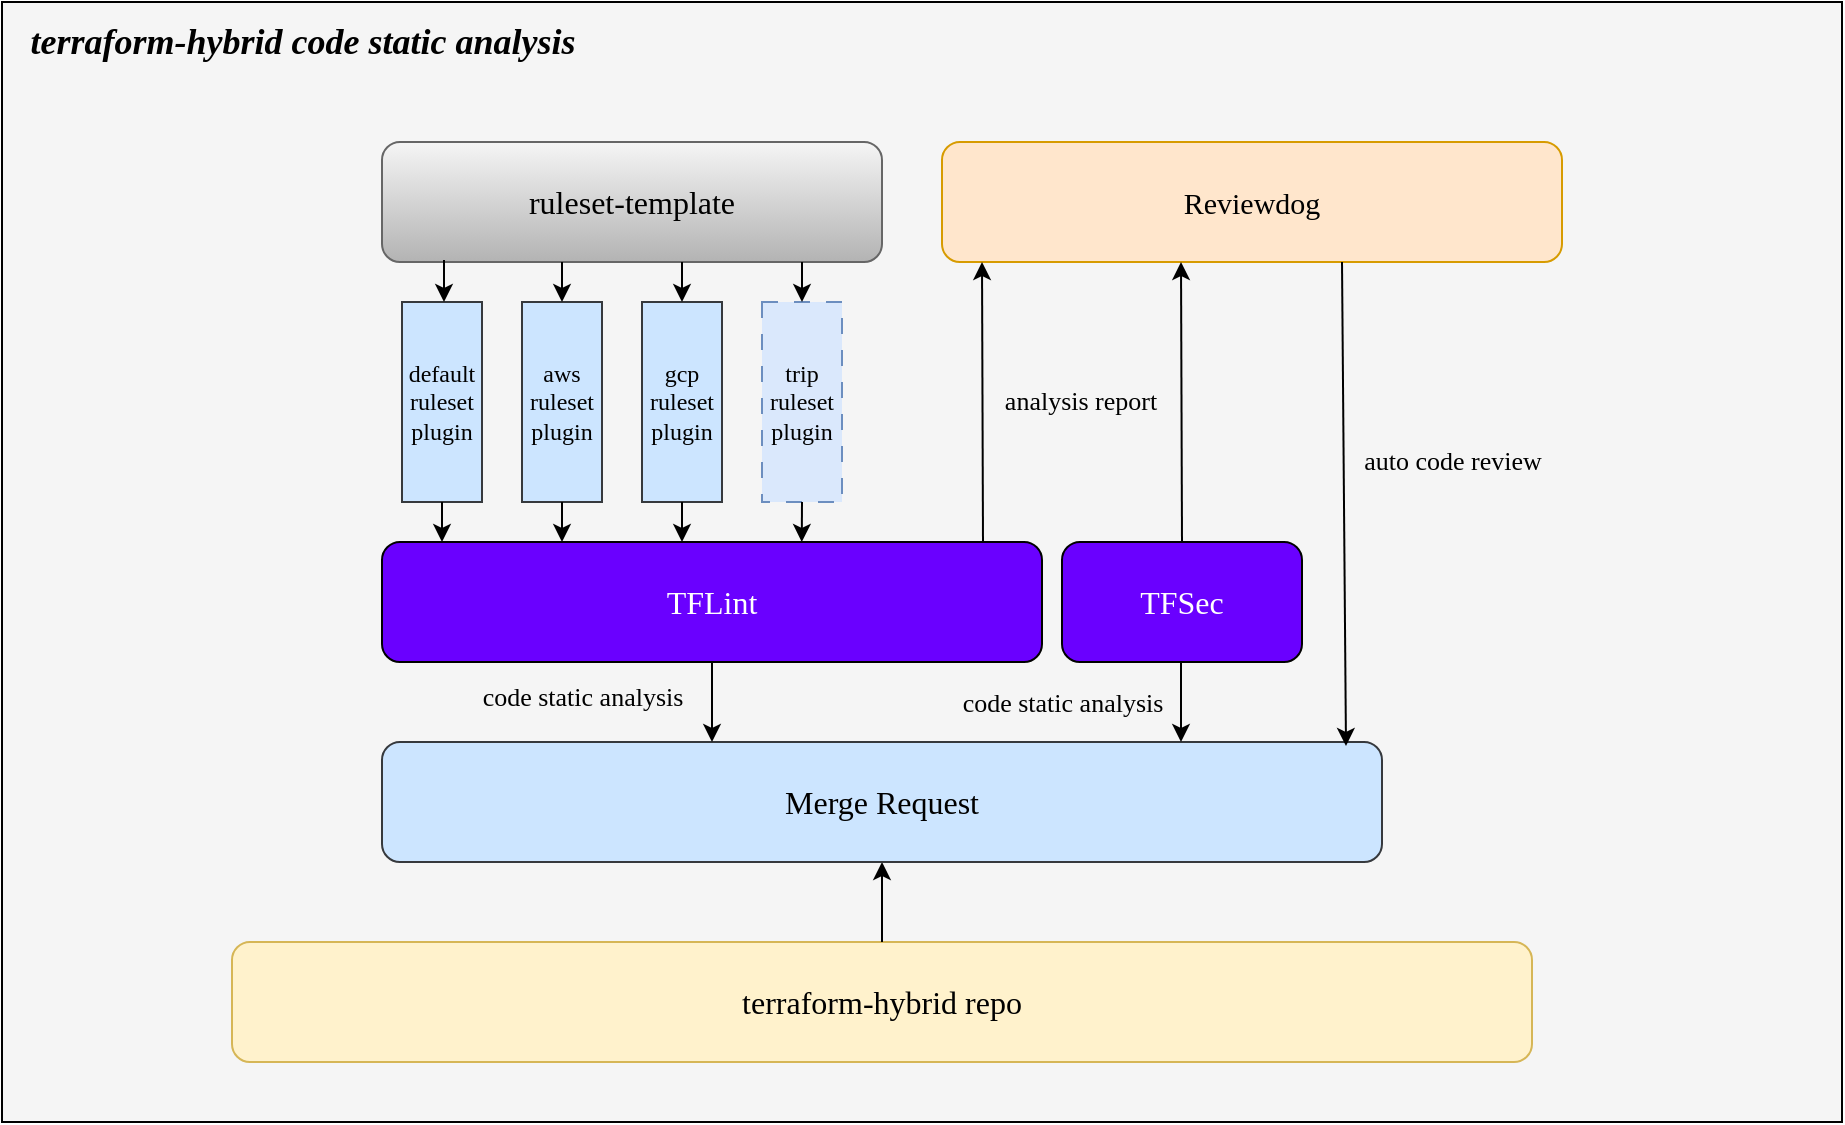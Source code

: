 <mxfile version="21.5.0" type="github">
  <diagram name="Page-1" id="4pALGEZyvohJSKsw4dnC">
    <mxGraphModel dx="1434" dy="802" grid="1" gridSize="10" guides="1" tooltips="1" connect="1" arrows="1" fold="1" page="1" pageScale="1" pageWidth="850" pageHeight="1100" math="0" shadow="0">
      <root>
        <mxCell id="0" />
        <mxCell id="1" parent="0" />
        <mxCell id="Thpc2CHAted3FsyBnGEa-1" value="" style="rounded=0;whiteSpace=wrap;html=1;fillColor=#f5f5f5;fontColor=#333333;strokeColor=#000000;gradientColor=none;glass=0;shadow=0;fontFamily=Times New Roman;" parent="1" vertex="1">
          <mxGeometry x="160" y="120" width="920" height="560" as="geometry" />
        </mxCell>
        <mxCell id="Thpc2CHAted3FsyBnGEa-2" value="&lt;font style=&quot;font-size: 16px;&quot;&gt;terraform-hybrid repo&lt;/font&gt;" style="rounded=1;whiteSpace=wrap;html=1;fillColor=#fff2cc;strokeColor=#d6b656;shadow=0;fontFamily=Times New Roman;" parent="1" vertex="1">
          <mxGeometry x="275" y="590" width="650" height="60" as="geometry" />
        </mxCell>
        <mxCell id="Thpc2CHAted3FsyBnGEa-3" value="" style="endArrow=classic;html=1;rounded=0;exitX=0.5;exitY=0;exitDx=0;exitDy=0;entryX=0.5;entryY=1;entryDx=0;entryDy=0;fontFamily=Times New Roman;" parent="1" edge="1">
          <mxGeometry width="50" height="50" relative="1" as="geometry">
            <mxPoint x="600" y="590" as="sourcePoint" />
            <mxPoint x="600" y="550" as="targetPoint" />
          </mxGeometry>
        </mxCell>
        <mxCell id="Thpc2CHAted3FsyBnGEa-4" value="&lt;font style=&quot;font-size: 16px;&quot;&gt;Merge Request&lt;/font&gt;" style="rounded=1;whiteSpace=wrap;html=1;fillColor=#cce5ff;strokeColor=#36393d;fontFamily=Times New Roman;" parent="1" vertex="1">
          <mxGeometry x="350" y="490" width="500" height="60" as="geometry" />
        </mxCell>
        <mxCell id="Thpc2CHAted3FsyBnGEa-5" value="&lt;font style=&quot;font-size: 16px;&quot;&gt;TFLint&lt;/font&gt;" style="rounded=1;whiteSpace=wrap;html=1;fillColor=#6a00ff;fontColor=#ffffff;strokeColor=#000000;gradientColor=none;fontFamily=Times New Roman;" parent="1" vertex="1">
          <mxGeometry x="350" y="390" width="330" height="60" as="geometry" />
        </mxCell>
        <mxCell id="Thpc2CHAted3FsyBnGEa-6" value="" style="endArrow=classic;html=1;rounded=0;exitX=0.5;exitY=1;exitDx=0;exitDy=0;fontFamily=Times New Roman;" parent="1" edge="1">
          <mxGeometry width="50" height="50" relative="1" as="geometry">
            <mxPoint x="515" y="450" as="sourcePoint" />
            <mxPoint x="515" y="490" as="targetPoint" />
          </mxGeometry>
        </mxCell>
        <mxCell id="Thpc2CHAted3FsyBnGEa-7" value="code static analysis" style="edgeLabel;html=1;align=center;verticalAlign=middle;resizable=0;points=[];labelBackgroundColor=none;fontSize=13;fontFamily=Times New Roman;" parent="Thpc2CHAted3FsyBnGEa-6" vertex="1" connectable="0">
          <mxGeometry x="-0.161" y="3" relative="1" as="geometry">
            <mxPoint x="-68" as="offset" />
          </mxGeometry>
        </mxCell>
        <mxCell id="Thpc2CHAted3FsyBnGEa-8" value="&lt;font style=&quot;font-size: 15px;&quot;&gt;Reviewdog&lt;/font&gt;" style="rounded=1;whiteSpace=wrap;html=1;fillColor=#ffe6cc;strokeColor=#d79b00;fontFamily=Times New Roman;" parent="1" vertex="1">
          <mxGeometry x="630" y="190" width="310" height="60" as="geometry" />
        </mxCell>
        <mxCell id="Thpc2CHAted3FsyBnGEa-9" value="" style="endArrow=classic;html=1;rounded=0;exitX=0.5;exitY=1;exitDx=0;exitDy=0;entryX=0.734;entryY=0.039;entryDx=0;entryDy=0;entryPerimeter=0;fontFamily=Times New Roman;" parent="1" edge="1">
          <mxGeometry width="50" height="50" relative="1" as="geometry">
            <mxPoint x="830" y="250" as="sourcePoint" />
            <mxPoint x="832" y="492" as="targetPoint" />
          </mxGeometry>
        </mxCell>
        <mxCell id="Thpc2CHAted3FsyBnGEa-10" value="auto code review" style="edgeLabel;html=1;align=center;verticalAlign=middle;resizable=0;points=[];fontSize=13;labelBackgroundColor=none;fontFamily=Times New Roman;" parent="Thpc2CHAted3FsyBnGEa-9" vertex="1" connectable="0">
          <mxGeometry x="-0.183" y="-1" relative="1" as="geometry">
            <mxPoint x="55" as="offset" />
          </mxGeometry>
        </mxCell>
        <mxCell id="Thpc2CHAted3FsyBnGEa-11" value="" style="endArrow=classic;html=1;rounded=0;entryX=0.129;entryY=0.983;entryDx=0;entryDy=0;entryPerimeter=0;exitX=0.5;exitY=0;exitDx=0;exitDy=0;fontFamily=Times New Roman;" parent="1" source="Thpc2CHAted3FsyBnGEa-27" edge="1">
          <mxGeometry width="50" height="50" relative="1" as="geometry">
            <mxPoint x="749.5" y="391" as="sourcePoint" />
            <mxPoint x="749.5" y="250" as="targetPoint" />
          </mxGeometry>
        </mxCell>
        <mxCell id="Thpc2CHAted3FsyBnGEa-12" value="&lt;span style=&quot;font-size: 16px;&quot;&gt;ruleset-template&lt;/span&gt;" style="rounded=1;whiteSpace=wrap;html=1;fillColor=#f5f5f5;strokeColor=#666666;gradientColor=#b3b3b3;fontFamily=Times New Roman;" parent="1" vertex="1">
          <mxGeometry x="350" y="190" width="250" height="60" as="geometry" />
        </mxCell>
        <mxCell id="Thpc2CHAted3FsyBnGEa-13" value="&lt;font style=&quot;font-size: 13px;&quot;&gt;analysis report&lt;/font&gt;" style="edgeLabel;html=1;align=center;verticalAlign=middle;resizable=0;points=[];labelBackgroundColor=none;fontSize=13;fontFamily=Times New Roman;" parent="1" vertex="1" connectable="0">
          <mxGeometry x="535" y="309.997" as="geometry">
            <mxPoint x="164" y="9" as="offset" />
          </mxGeometry>
        </mxCell>
        <mxCell id="Thpc2CHAted3FsyBnGEa-14" value="gcp&lt;br&gt;ruleset&lt;br&gt;plugin" style="rounded=0;whiteSpace=wrap;html=1;fillColor=#cce5ff;strokeColor=#36393d;fontFamily=Times New Roman;" parent="1" vertex="1">
          <mxGeometry x="480" y="270" width="40" height="100" as="geometry" />
        </mxCell>
        <mxCell id="Thpc2CHAted3FsyBnGEa-15" value="aws&lt;br&gt;ruleset&lt;br&gt;plugin" style="rounded=0;whiteSpace=wrap;html=1;fillColor=#cce5ff;strokeColor=#36393d;fontFamily=Times New Roman;" parent="1" vertex="1">
          <mxGeometry x="420" y="270" width="40" height="100" as="geometry" />
        </mxCell>
        <mxCell id="Thpc2CHAted3FsyBnGEa-16" value="default&lt;br&gt;ruleset&lt;br&gt;plugin" style="rounded=0;whiteSpace=wrap;html=1;fillColor=#cce5ff;strokeColor=#36393d;fontFamily=Times New Roman;" parent="1" vertex="1">
          <mxGeometry x="360" y="270" width="40" height="100" as="geometry" />
        </mxCell>
        <mxCell id="Thpc2CHAted3FsyBnGEa-17" value="" style="endArrow=classic;html=1;rounded=0;entryX=0.5;entryY=0;entryDx=0;entryDy=0;fontFamily=Times New Roman;" parent="1" edge="1">
          <mxGeometry width="50" height="50" relative="1" as="geometry">
            <mxPoint x="500" y="250" as="sourcePoint" />
            <mxPoint x="500" y="270" as="targetPoint" />
          </mxGeometry>
        </mxCell>
        <mxCell id="Thpc2CHAted3FsyBnGEa-18" value="" style="endArrow=classic;html=1;rounded=0;entryX=0.5;entryY=0;entryDx=0;entryDy=0;fontFamily=Times New Roman;" parent="1" edge="1">
          <mxGeometry width="50" height="50" relative="1" as="geometry">
            <mxPoint x="440" y="250" as="sourcePoint" />
            <mxPoint x="440" y="270" as="targetPoint" />
          </mxGeometry>
        </mxCell>
        <mxCell id="Thpc2CHAted3FsyBnGEa-19" value="" style="endArrow=classic;html=1;rounded=0;exitX=0.165;exitY=0.983;exitDx=0;exitDy=0;exitPerimeter=0;fontFamily=Times New Roman;" parent="1" edge="1">
          <mxGeometry width="50" height="50" relative="1" as="geometry">
            <mxPoint x="381" y="249" as="sourcePoint" />
            <mxPoint x="381" y="270" as="targetPoint" />
          </mxGeometry>
        </mxCell>
        <mxCell id="Thpc2CHAted3FsyBnGEa-20" value="" style="endArrow=classic;html=1;rounded=0;exitX=0.5;exitY=1;exitDx=0;exitDy=0;entryX=0.455;entryY=0;entryDx=0;entryDy=0;entryPerimeter=0;fontFamily=Times New Roman;" parent="1" edge="1">
          <mxGeometry width="50" height="50" relative="1" as="geometry">
            <mxPoint x="500" y="370" as="sourcePoint" />
            <mxPoint x="500" y="390" as="targetPoint" />
          </mxGeometry>
        </mxCell>
        <mxCell id="Thpc2CHAted3FsyBnGEa-21" value="" style="endArrow=classic;html=1;rounded=0;exitX=0.5;exitY=1;exitDx=0;exitDy=0;entryX=0.274;entryY=0.002;entryDx=0;entryDy=0;entryPerimeter=0;fontFamily=Times New Roman;" parent="1" edge="1">
          <mxGeometry width="50" height="50" relative="1" as="geometry">
            <mxPoint x="440" y="370" as="sourcePoint" />
            <mxPoint x="440" y="390" as="targetPoint" />
          </mxGeometry>
        </mxCell>
        <mxCell id="Thpc2CHAted3FsyBnGEa-22" value="" style="endArrow=classic;html=1;rounded=0;exitX=0.5;exitY=1;exitDx=0;exitDy=0;fontFamily=Times New Roman;" parent="1" edge="1">
          <mxGeometry width="50" height="50" relative="1" as="geometry">
            <mxPoint x="380" y="370" as="sourcePoint" />
            <mxPoint x="380" y="390" as="targetPoint" />
          </mxGeometry>
        </mxCell>
        <mxCell id="Thpc2CHAted3FsyBnGEa-23" value="trip&lt;br&gt;ruleset&lt;br&gt;plugin" style="rounded=0;whiteSpace=wrap;html=1;fillColor=#dae8fc;strokeColor=#6c8ebf;dashed=1;dashPattern=8 8;fontFamily=Times New Roman;" parent="1" vertex="1">
          <mxGeometry x="540" y="270" width="40" height="100" as="geometry" />
        </mxCell>
        <mxCell id="Thpc2CHAted3FsyBnGEa-25" value="" style="endArrow=classic;html=1;rounded=0;entryX=0.5;entryY=0;entryDx=0;entryDy=0;fontFamily=Times New Roman;" parent="1" target="Thpc2CHAted3FsyBnGEa-23" edge="1">
          <mxGeometry width="50" height="50" relative="1" as="geometry">
            <mxPoint x="560" y="250" as="sourcePoint" />
            <mxPoint x="510" y="280" as="targetPoint" />
          </mxGeometry>
        </mxCell>
        <mxCell id="Thpc2CHAted3FsyBnGEa-26" value="" style="endArrow=classic;html=1;rounded=0;entryX=0.636;entryY=0;entryDx=0;entryDy=0;exitX=0.5;exitY=1;exitDx=0;exitDy=0;entryPerimeter=0;fontFamily=Times New Roman;" parent="1" source="Thpc2CHAted3FsyBnGEa-23" target="Thpc2CHAted3FsyBnGEa-5" edge="1">
          <mxGeometry width="50" height="50" relative="1" as="geometry">
            <mxPoint x="570" y="260" as="sourcePoint" />
            <mxPoint x="570" y="280" as="targetPoint" />
          </mxGeometry>
        </mxCell>
        <mxCell id="Thpc2CHAted3FsyBnGEa-27" value="&lt;font style=&quot;font-size: 16px;&quot;&gt;TFSec&lt;/font&gt;" style="rounded=1;whiteSpace=wrap;html=1;fillColor=#6a00ff;fontColor=#ffffff;strokeColor=#000000;gradientColor=none;fontFamily=Times New Roman;" parent="1" vertex="1">
          <mxGeometry x="690" y="390" width="120" height="60" as="geometry" />
        </mxCell>
        <mxCell id="Thpc2CHAted3FsyBnGEa-28" value="code static analysis" style="edgeLabel;html=1;align=center;verticalAlign=middle;resizable=0;points=[];labelBackgroundColor=none;fontSize=13;fontFamily=Times New Roman;" parent="1" vertex="1" connectable="0">
          <mxGeometry x="690" y="470" as="geometry" />
        </mxCell>
        <mxCell id="Thpc2CHAted3FsyBnGEa-29" value="" style="endArrow=classic;html=1;rounded=0;exitX=0.5;exitY=1;exitDx=0;exitDy=0;fontFamily=Times New Roman;" parent="1" edge="1">
          <mxGeometry width="50" height="50" relative="1" as="geometry">
            <mxPoint x="749.5" y="450" as="sourcePoint" />
            <mxPoint x="749.5" y="490" as="targetPoint" />
          </mxGeometry>
        </mxCell>
        <mxCell id="Thpc2CHAted3FsyBnGEa-31" value="" style="endArrow=classic;html=1;rounded=0;entryX=0.129;entryY=0.983;entryDx=0;entryDy=0;entryPerimeter=0;exitX=0.5;exitY=0;exitDx=0;exitDy=0;fontFamily=Times New Roman;" parent="1" edge="1">
          <mxGeometry width="50" height="50" relative="1" as="geometry">
            <mxPoint x="650.5" y="390" as="sourcePoint" />
            <mxPoint x="650" y="250" as="targetPoint" />
          </mxGeometry>
        </mxCell>
        <mxCell id="Thpc2CHAted3FsyBnGEa-32" value="&lt;font style=&quot;font-size: 18px;&quot;&gt;terraform-hybrid code static analysis&lt;/font&gt;" style="edgeLabel;html=1;align=center;verticalAlign=middle;resizable=0;points=[];labelBackgroundColor=none;fontSize=18;fontStyle=3;fontFamily=Times New Roman;" parent="1" vertex="1" connectable="0">
          <mxGeometry x="310" y="140" as="geometry" />
        </mxCell>
      </root>
    </mxGraphModel>
  </diagram>
</mxfile>
